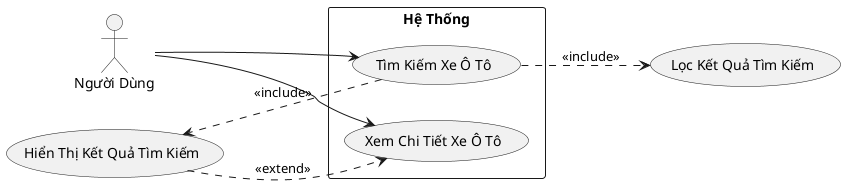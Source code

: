 @startuml
left to right direction
actor "Người Dùng" as user
rectangle "Hệ Thống" {
  usecase "Tìm Kiếm Xe Ô Tô" as search
  usecase "Xem Chi Tiết Xe Ô Tô" as viewDetails
}

user --> search 
user --> viewDetails 

search ..> (Hiển Thị Kết Quả Tìm Kiếm) : <<include>>
search ..> (Lọc Kết Quả Tìm Kiếm) : <<include>>
(Hiển Thị Kết Quả Tìm Kiếm) ..> viewDetails : <<extend>>
@enduml